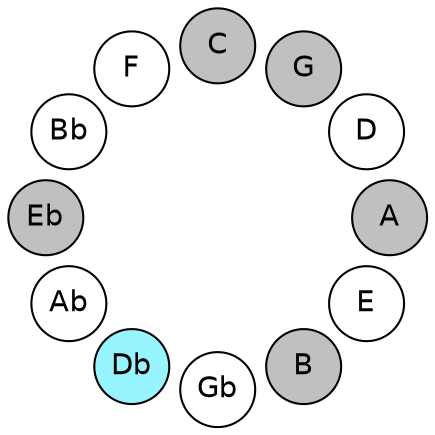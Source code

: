 
graph {

layout = circo;
mindist = .1

node [shape = circle, fontname = Helvetica, margin = 0, style = filled]
edge [style=invis]

subgraph 1 {
	E -- B -- Gb -- Db -- Ab -- Eb -- Bb -- F -- C -- G -- D -- A -- E
}

E [fillcolor = white];
B [fillcolor = gray];
Gb [fillcolor = white];
Db [fillcolor = cadetblue1];
Ab [fillcolor = white];
Eb [fillcolor = gray];
Bb [fillcolor = white];
F [fillcolor = white];
C [fillcolor = gray];
G [fillcolor = gray];
D [fillcolor = white];
A [fillcolor = gray];
}
